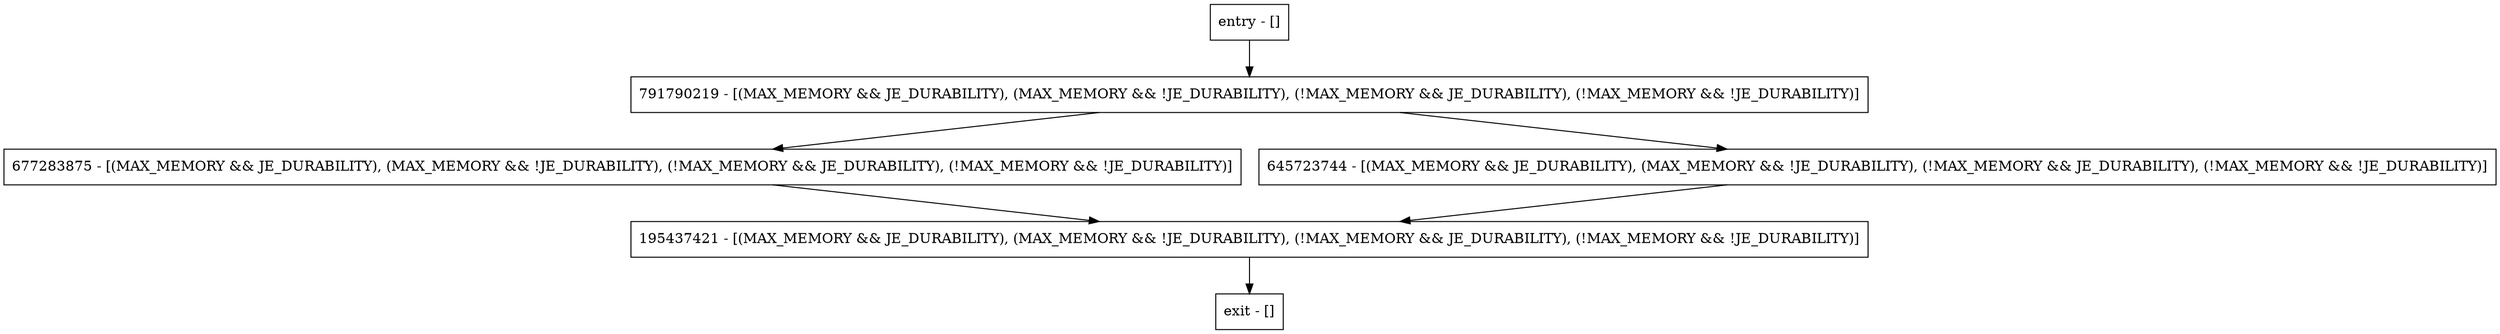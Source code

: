 digraph setDurabilityVoid {
node [shape=record];
entry [label="entry - []"];
exit [label="exit - []"];
195437421 [label="195437421 - [(MAX_MEMORY && JE_DURABILITY), (MAX_MEMORY && !JE_DURABILITY), (!MAX_MEMORY && JE_DURABILITY), (!MAX_MEMORY && !JE_DURABILITY)]"];
791790219 [label="791790219 - [(MAX_MEMORY && JE_DURABILITY), (MAX_MEMORY && !JE_DURABILITY), (!MAX_MEMORY && JE_DURABILITY), (!MAX_MEMORY && !JE_DURABILITY)]"];
677283875 [label="677283875 - [(MAX_MEMORY && JE_DURABILITY), (MAX_MEMORY && !JE_DURABILITY), (!MAX_MEMORY && JE_DURABILITY), (!MAX_MEMORY && !JE_DURABILITY)]"];
645723744 [label="645723744 - [(MAX_MEMORY && JE_DURABILITY), (MAX_MEMORY && !JE_DURABILITY), (!MAX_MEMORY && JE_DURABILITY), (!MAX_MEMORY && !JE_DURABILITY)]"];
entry;
exit;
entry -> 791790219;
195437421 -> exit;
791790219 -> 677283875;
791790219 -> 645723744;
677283875 -> 195437421;
645723744 -> 195437421;
}
